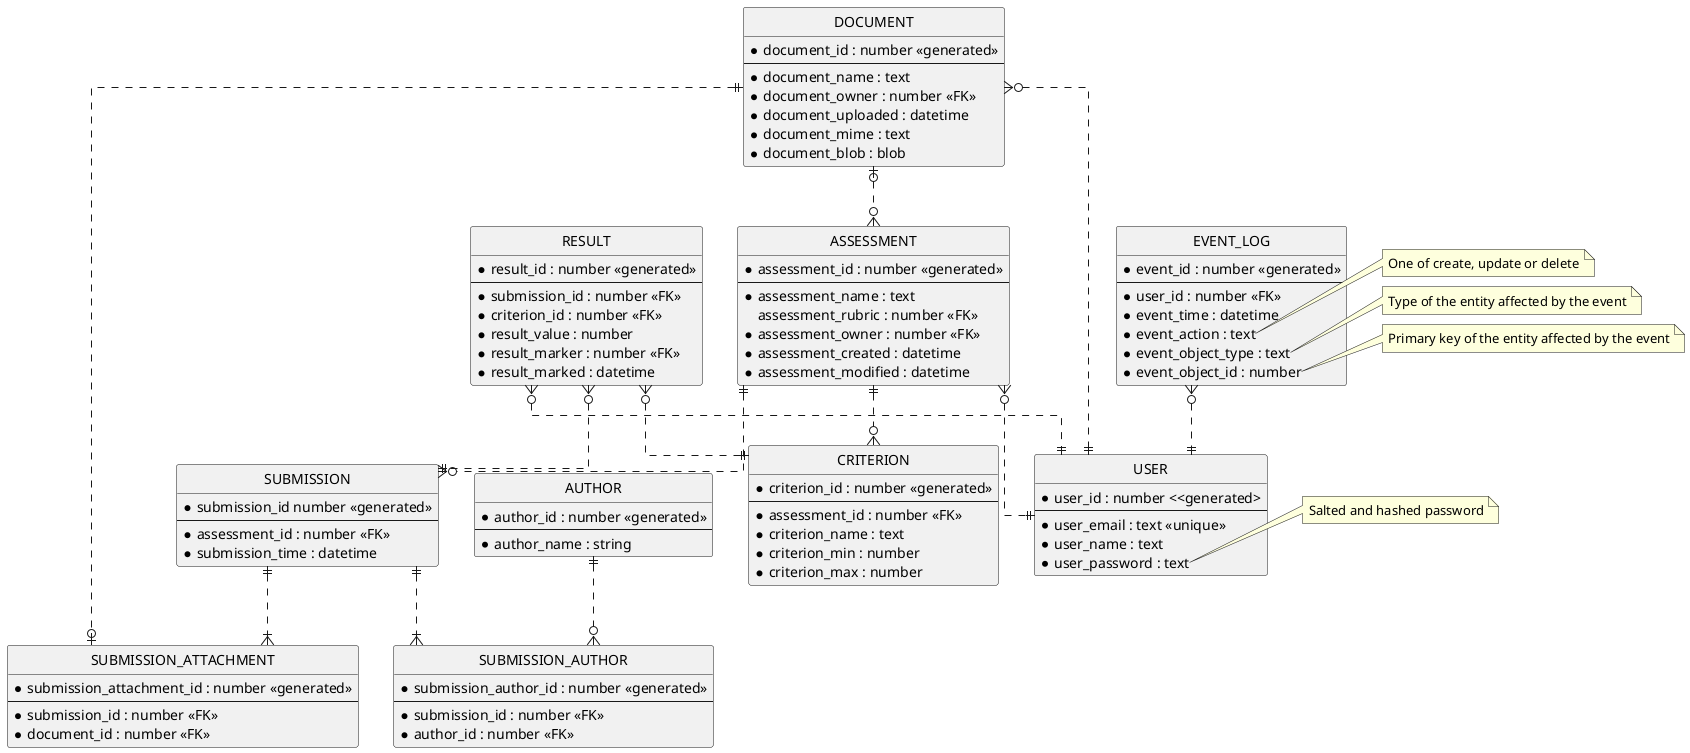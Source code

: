 @startuml
  ' hide the spot
  hide circle
  ' avoid problems with angled crows feet
  skinparam linetype ortho

  entity USER {
    * user_id : number <<generated>
    ---
    * user_email : text <<unique>>
    * user_name : text
    * user_password : text
  }
  note right of USER::user_password
    Salted and hashed password
  end note


  entity DOCUMENT {
    * document_id : number <<generated>>
    ---
    * document_name : text
    * document_owner : number <<FK>>
    * document_uploaded : datetime
    * document_mime : text
    * document_blob : blob
  }
  DOCUMENT }o..|| USER


  together {
    entity ASSESSMENT {
      * assessment_id : number <<generated>>
      ---
      * assessment_name : text
      assessment_rubric : number <<FK>>
      * assessment_owner : number <<FK>>
      * assessment_created : datetime
      * assessment_modified : datetime
    }
    DOCUMENT |o..o{ ASSESSMENT
    ASSESSMENT }o..|| USER


    entity CRITERION {
      * criterion_id : number <<generated>>
      ---
      * assessment_id : number <<FK>>
      * criterion_name : text
      * criterion_min : number
      * criterion_max : number
    }
    ASSESSMENT ||..o{ CRITERION
  }


  together {
    entity AUTHOR {
      * author_id : number <<generated>>
      ---
      * author_name : string
    }
  
  
    entity SUBMISSION {
      * submission_id number <<generated>>
      ---
      * assessment_id : number <<FK>>
      * submission_time : datetime
    }
    ASSESSMENT ||..o{ SUBMISSION


    entity SUBMISSION_AUTHOR {
      * submission_author_id : number <<generated>>
      ---
      * submission_id : number <<FK>>
      * author_id : number <<FK>>
    }
    SUBMISSION ||..|{ SUBMISSION_AUTHOR
    AUTHOR ||..o{ SUBMISSION_AUTHOR


    entity SUBMISSION_ATTACHMENT {
      * submission_attachment_id : number <<generated>>
      ---
      * submission_id : number <<FK>>
      * document_id : number <<FK>>
    }
    SUBMISSION ||..|{ SUBMISSION_ATTACHMENT
    DOCUMENT ||..o| SUBMISSION_ATTACHMENT


    entity RESULT {
      * result_id : number <<generated>>
      ---
      * submission_id : number <<FK>>
      * criterion_id : number <<FK>>
      * result_value : number
      * result_marker : number <<FK>>
      * result_marked : datetime
    }
    RESULT }o..|| CRITERION
    RESULT }o..|| SUBMISSION
    RESULT }o..|| USER
  }

together {  
    entity EVENT_LOG {
      * event_id : number <<generated>>
      ---
      * user_id : number <<FK>>
      * event_time : datetime
      * event_action : text
      * event_object_type : text
      * event_object_id : number 
    }
    EVENT_LOG }o..|| USER
    note right of EVENT_LOG::event_action
      One of create, update or delete
    end note
    note right of EVENT_LOG::event_object_type
      Type of the entity affected by the event
    end note
    note right of EVENT_LOG::event_object_id
      Primary key of the entity affected by the event
    end note
  }  
@enduml
